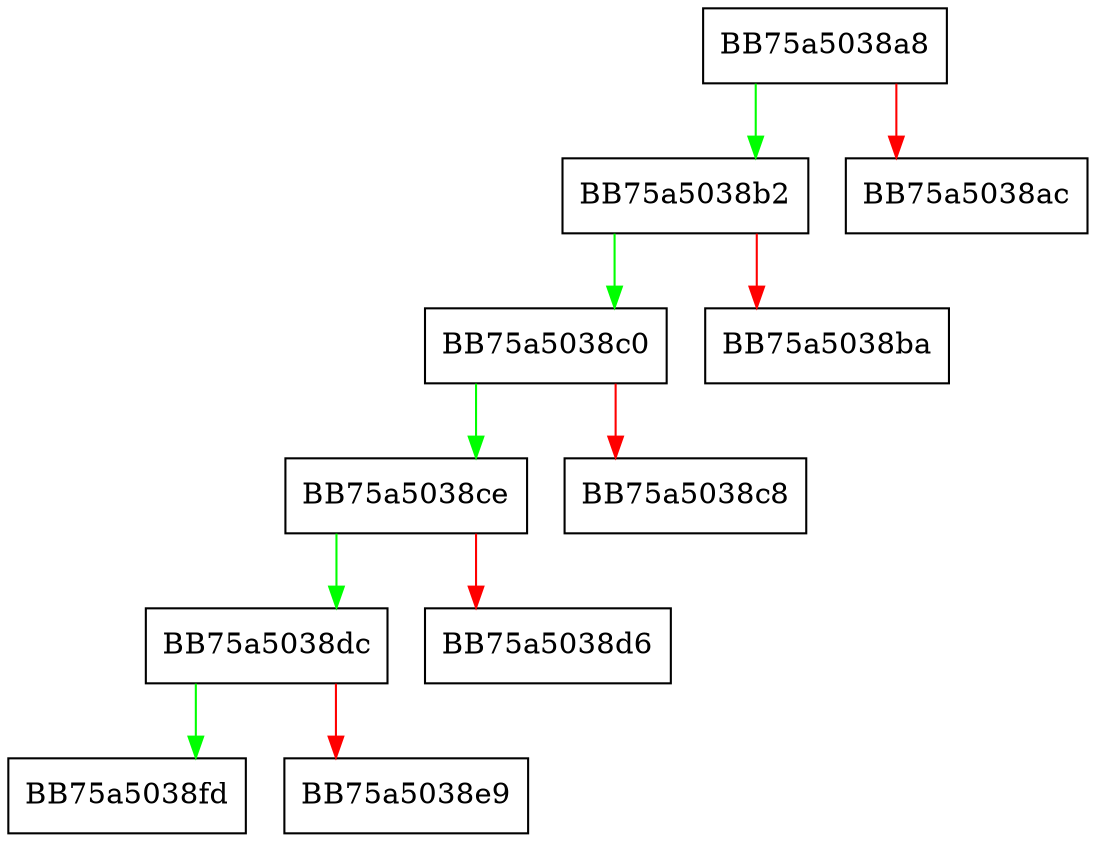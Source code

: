 digraph HresultFromRufs {
  node [shape="box"];
  graph [splines=ortho];
  BB75a5038a8 -> BB75a5038b2 [color="green"];
  BB75a5038a8 -> BB75a5038ac [color="red"];
  BB75a5038b2 -> BB75a5038c0 [color="green"];
  BB75a5038b2 -> BB75a5038ba [color="red"];
  BB75a5038c0 -> BB75a5038ce [color="green"];
  BB75a5038c0 -> BB75a5038c8 [color="red"];
  BB75a5038ce -> BB75a5038dc [color="green"];
  BB75a5038ce -> BB75a5038d6 [color="red"];
  BB75a5038dc -> BB75a5038fd [color="green"];
  BB75a5038dc -> BB75a5038e9 [color="red"];
}